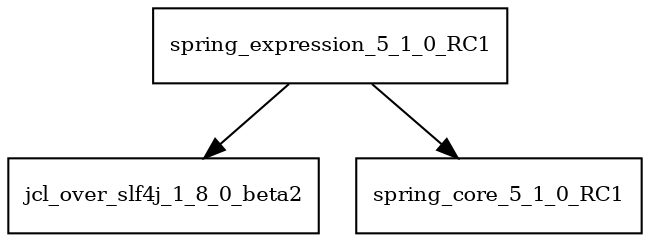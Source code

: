 digraph spring_expression_5_1_0_RC1_dependencies {
  node [shape = box, fontsize=10.0];
  spring_expression_5_1_0_RC1 -> jcl_over_slf4j_1_8_0_beta2;
  spring_expression_5_1_0_RC1 -> spring_core_5_1_0_RC1;
}
